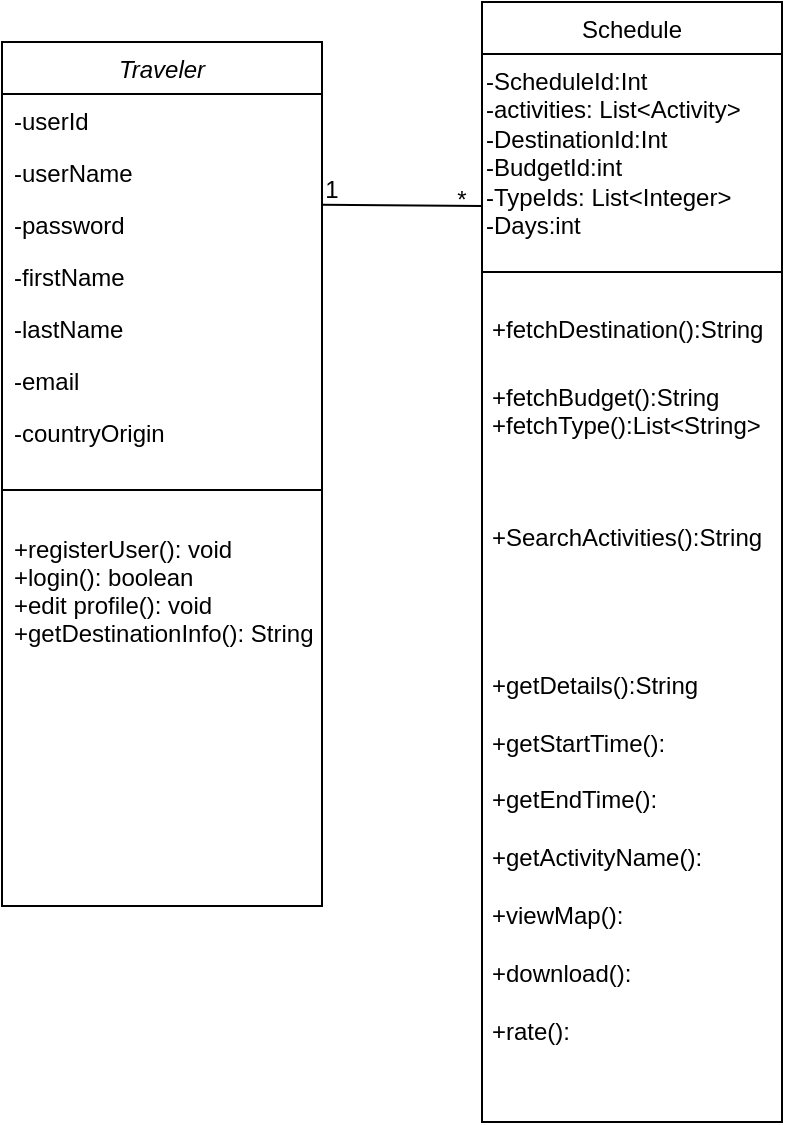 <mxfile version="24.8.3">
  <diagram id="C5RBs43oDa-KdzZeNtuy" name="Page-1">
    <mxGraphModel dx="1042" dy="531" grid="1" gridSize="10" guides="1" tooltips="1" connect="1" arrows="1" fold="1" page="1" pageScale="1" pageWidth="827" pageHeight="1169" math="0" shadow="0">
      <root>
        <mxCell id="WIyWlLk6GJQsqaUBKTNV-0" />
        <mxCell id="WIyWlLk6GJQsqaUBKTNV-1" parent="WIyWlLk6GJQsqaUBKTNV-0" />
        <mxCell id="zkfFHV4jXpPFQw0GAbJ--0" value="Traveler" style="swimlane;fontStyle=2;align=center;verticalAlign=top;childLayout=stackLayout;horizontal=1;startSize=26;horizontalStack=0;resizeParent=1;resizeLast=0;collapsible=1;marginBottom=0;rounded=0;shadow=0;strokeWidth=1;" parent="WIyWlLk6GJQsqaUBKTNV-1" vertex="1">
          <mxGeometry x="220" y="30" width="160" height="432" as="geometry">
            <mxRectangle x="220" y="120" width="160" height="26" as="alternateBounds" />
          </mxGeometry>
        </mxCell>
        <mxCell id="zkfFHV4jXpPFQw0GAbJ--1" value="-userId" style="text;align=left;verticalAlign=top;spacingLeft=4;spacingRight=4;overflow=hidden;rotatable=0;points=[[0,0.5],[1,0.5]];portConstraint=eastwest;" parent="zkfFHV4jXpPFQw0GAbJ--0" vertex="1">
          <mxGeometry y="26" width="160" height="26" as="geometry" />
        </mxCell>
        <mxCell id="zkfFHV4jXpPFQw0GAbJ--2" value="-userName" style="text;align=left;verticalAlign=top;spacingLeft=4;spacingRight=4;overflow=hidden;rotatable=0;points=[[0,0.5],[1,0.5]];portConstraint=eastwest;rounded=0;shadow=0;html=0;" parent="zkfFHV4jXpPFQw0GAbJ--0" vertex="1">
          <mxGeometry y="52" width="160" height="26" as="geometry" />
        </mxCell>
        <mxCell id="zkfFHV4jXpPFQw0GAbJ--3" value="-password" style="text;align=left;verticalAlign=top;spacingLeft=4;spacingRight=4;overflow=hidden;rotatable=0;points=[[0,0.5],[1,0.5]];portConstraint=eastwest;rounded=0;shadow=0;html=0;" parent="zkfFHV4jXpPFQw0GAbJ--0" vertex="1">
          <mxGeometry y="78" width="160" height="26" as="geometry" />
        </mxCell>
        <mxCell id="MkeO1n_RTiaDbBnSLO81-0" value="-firstName" style="text;align=left;verticalAlign=top;spacingLeft=4;spacingRight=4;overflow=hidden;rotatable=0;points=[[0,0.5],[1,0.5]];portConstraint=eastwest;rounded=0;shadow=0;html=0;" vertex="1" parent="zkfFHV4jXpPFQw0GAbJ--0">
          <mxGeometry y="104" width="160" height="26" as="geometry" />
        </mxCell>
        <mxCell id="MkeO1n_RTiaDbBnSLO81-1" value="-lastName" style="text;align=left;verticalAlign=top;spacingLeft=4;spacingRight=4;overflow=hidden;rotatable=0;points=[[0,0.5],[1,0.5]];portConstraint=eastwest;rounded=0;shadow=0;html=0;" vertex="1" parent="zkfFHV4jXpPFQw0GAbJ--0">
          <mxGeometry y="130" width="160" height="26" as="geometry" />
        </mxCell>
        <mxCell id="MkeO1n_RTiaDbBnSLO81-2" value="-email" style="text;align=left;verticalAlign=top;spacingLeft=4;spacingRight=4;overflow=hidden;rotatable=0;points=[[0,0.5],[1,0.5]];portConstraint=eastwest;rounded=0;shadow=0;html=0;" vertex="1" parent="zkfFHV4jXpPFQw0GAbJ--0">
          <mxGeometry y="156" width="160" height="26" as="geometry" />
        </mxCell>
        <mxCell id="MkeO1n_RTiaDbBnSLO81-3" value="-countryOrigin" style="text;align=left;verticalAlign=top;spacingLeft=4;spacingRight=4;overflow=hidden;rotatable=0;points=[[0,0.5],[1,0.5]];portConstraint=eastwest;rounded=0;shadow=0;html=0;" vertex="1" parent="zkfFHV4jXpPFQw0GAbJ--0">
          <mxGeometry y="182" width="160" height="26" as="geometry" />
        </mxCell>
        <mxCell id="zkfFHV4jXpPFQw0GAbJ--4" value="" style="line;html=1;strokeWidth=1;align=left;verticalAlign=middle;spacingTop=-1;spacingLeft=3;spacingRight=3;rotatable=0;labelPosition=right;points=[];portConstraint=eastwest;" parent="zkfFHV4jXpPFQw0GAbJ--0" vertex="1">
          <mxGeometry y="208" width="160" height="32" as="geometry" />
        </mxCell>
        <mxCell id="zkfFHV4jXpPFQw0GAbJ--5" value="+registerUser(): void        &#xa;+login(): boolean             &#xa;+edit profile(): void &#xa;+getDestinationInfo(): String&#xa; " style="text;align=left;verticalAlign=top;spacingLeft=4;spacingRight=4;overflow=hidden;rotatable=0;points=[[0,0.5],[1,0.5]];portConstraint=eastwest;fontColor=#000000;" parent="zkfFHV4jXpPFQw0GAbJ--0" vertex="1">
          <mxGeometry y="240" width="160" height="118" as="geometry" />
        </mxCell>
        <mxCell id="6QLQ3uW720AcvR_tzlIk-1" value="Schedule&#xa;" style="swimlane;fontStyle=0;align=center;verticalAlign=top;childLayout=stackLayout;horizontal=1;startSize=26;horizontalStack=0;resizeParent=1;resizeLast=0;collapsible=1;marginBottom=0;rounded=0;shadow=0;strokeWidth=1;" parent="WIyWlLk6GJQsqaUBKTNV-1" vertex="1">
          <mxGeometry x="460" y="10" width="150" height="560" as="geometry">
            <mxRectangle x="550" y="140" width="160" height="26" as="alternateBounds" />
          </mxGeometry>
        </mxCell>
        <mxCell id="6QLQ3uW720AcvR_tzlIk-10" value="-ScheduleId:Int&lt;br&gt;-activities: List&amp;lt;Activity&amp;gt;&lt;br&gt;-DestinationId:Int&amp;nbsp;&lt;br&gt;-BudgetId:int&lt;br&gt;-TypeIds: List&amp;lt;Integer&amp;gt;&lt;br&gt;&lt;span style=&quot;background-color: initial;&quot;&gt;-Days:int&amp;nbsp;&amp;nbsp;&lt;b&gt; &amp;nbsp; &amp;nbsp; &amp;nbsp;&amp;nbsp;&lt;/b&gt;&lt;/span&gt;" style="text;whiteSpace=wrap;html=1;" parent="6QLQ3uW720AcvR_tzlIk-1" vertex="1">
          <mxGeometry y="26" width="150" height="104" as="geometry" />
        </mxCell>
        <mxCell id="6QLQ3uW720AcvR_tzlIk-2" value="" style="line;html=1;strokeWidth=1;align=left;verticalAlign=middle;spacingTop=-1;spacingLeft=3;spacingRight=3;rotatable=0;labelPosition=right;points=[];portConstraint=eastwest;" parent="6QLQ3uW720AcvR_tzlIk-1" vertex="1">
          <mxGeometry y="130" width="150" height="10" as="geometry" />
        </mxCell>
        <mxCell id="6QLQ3uW720AcvR_tzlIk-24" value="&lt;h1 style=&quot;&quot;&gt;&lt;span style=&quot;font-weight: normal; font-size: 12px;&quot;&gt;+fetchDestination():String&lt;/span&gt;&lt;/h1&gt;&lt;div&gt;&lt;span style=&quot;font-weight: normal; font-size: 12px;&quot;&gt;+fetchBudget():String&lt;/span&gt;&lt;/div&gt;&lt;div&gt;&lt;span style=&quot;font-weight: normal; font-size: 12px;&quot;&gt;+fetchType():List&amp;lt;String&amp;gt;&lt;/span&gt;&lt;/div&gt;&lt;div&gt;&lt;span style=&quot;font-weight: normal; font-size: 12px;&quot;&gt;&amp;nbsp;&lt;span style=&quot;white-space: pre;&quot;&gt;&#x9;&lt;/span&gt;&lt;span style=&quot;white-space: pre;&quot;&gt;&#x9;&lt;/span&gt;&lt;/span&gt;&lt;/div&gt;&lt;h1 style=&quot;&quot;&gt;&lt;span style=&quot;font-weight: normal; font-size: 12px;&quot;&gt;+SearchActivities():String&lt;/span&gt;&lt;/h1&gt;&lt;h1 style=&quot;&quot;&gt;&lt;span style=&quot;font-weight: normal; font-size: 12px;&quot;&gt;&lt;br style=&quot;border-color: var(--border-color);&quot;&gt;+getDetails():String&lt;br style=&quot;border-color: var(--border-color);&quot;&gt;+getStartTime():&lt;br style=&quot;border-color: var(--border-color);&quot;&gt;+getEndTime():&lt;br style=&quot;border-color: var(--border-color);&quot;&gt;+getActivityName():&lt;br style=&quot;border-color: var(--border-color);&quot;&gt;+viewMap():&lt;br style=&quot;border-color: var(--border-color);&quot;&gt;+download():&lt;br style=&quot;border-color: var(--border-color);&quot;&gt;+rate():&lt;/span&gt;&lt;br&gt;&lt;/h1&gt;" style="text;html=1;strokeColor=none;fillColor=none;spacing=5;spacingTop=-20;whiteSpace=wrap;overflow=hidden;rounded=0;" parent="6QLQ3uW720AcvR_tzlIk-1" vertex="1">
          <mxGeometry y="140" width="150" height="410" as="geometry" />
        </mxCell>
        <mxCell id="6QLQ3uW720AcvR_tzlIk-14" value="" style="endArrow=none;html=1;rounded=0;exitX=0.997;exitY=0.207;exitDx=0;exitDy=0;exitPerimeter=0;entryX=0;entryY=0.75;entryDx=0;entryDy=0;" parent="WIyWlLk6GJQsqaUBKTNV-1" edge="1">
          <mxGeometry width="50" height="50" relative="1" as="geometry">
            <mxPoint x="379.52" y="111.382" as="sourcePoint" />
            <mxPoint x="460" y="112" as="targetPoint" />
          </mxGeometry>
        </mxCell>
        <mxCell id="6QLQ3uW720AcvR_tzlIk-21" value="*" style="text;html=1;strokeColor=none;fillColor=none;align=center;verticalAlign=middle;whiteSpace=wrap;rounded=0;" parent="WIyWlLk6GJQsqaUBKTNV-1" vertex="1">
          <mxGeometry x="440" y="104" width="20" height="10" as="geometry" />
        </mxCell>
        <mxCell id="6QLQ3uW720AcvR_tzlIk-22" value="1" style="text;html=1;strokeColor=none;fillColor=none;align=center;verticalAlign=middle;whiteSpace=wrap;rounded=0;" parent="WIyWlLk6GJQsqaUBKTNV-1" vertex="1">
          <mxGeometry x="380" y="99" width="10" height="10" as="geometry" />
        </mxCell>
      </root>
    </mxGraphModel>
  </diagram>
</mxfile>
